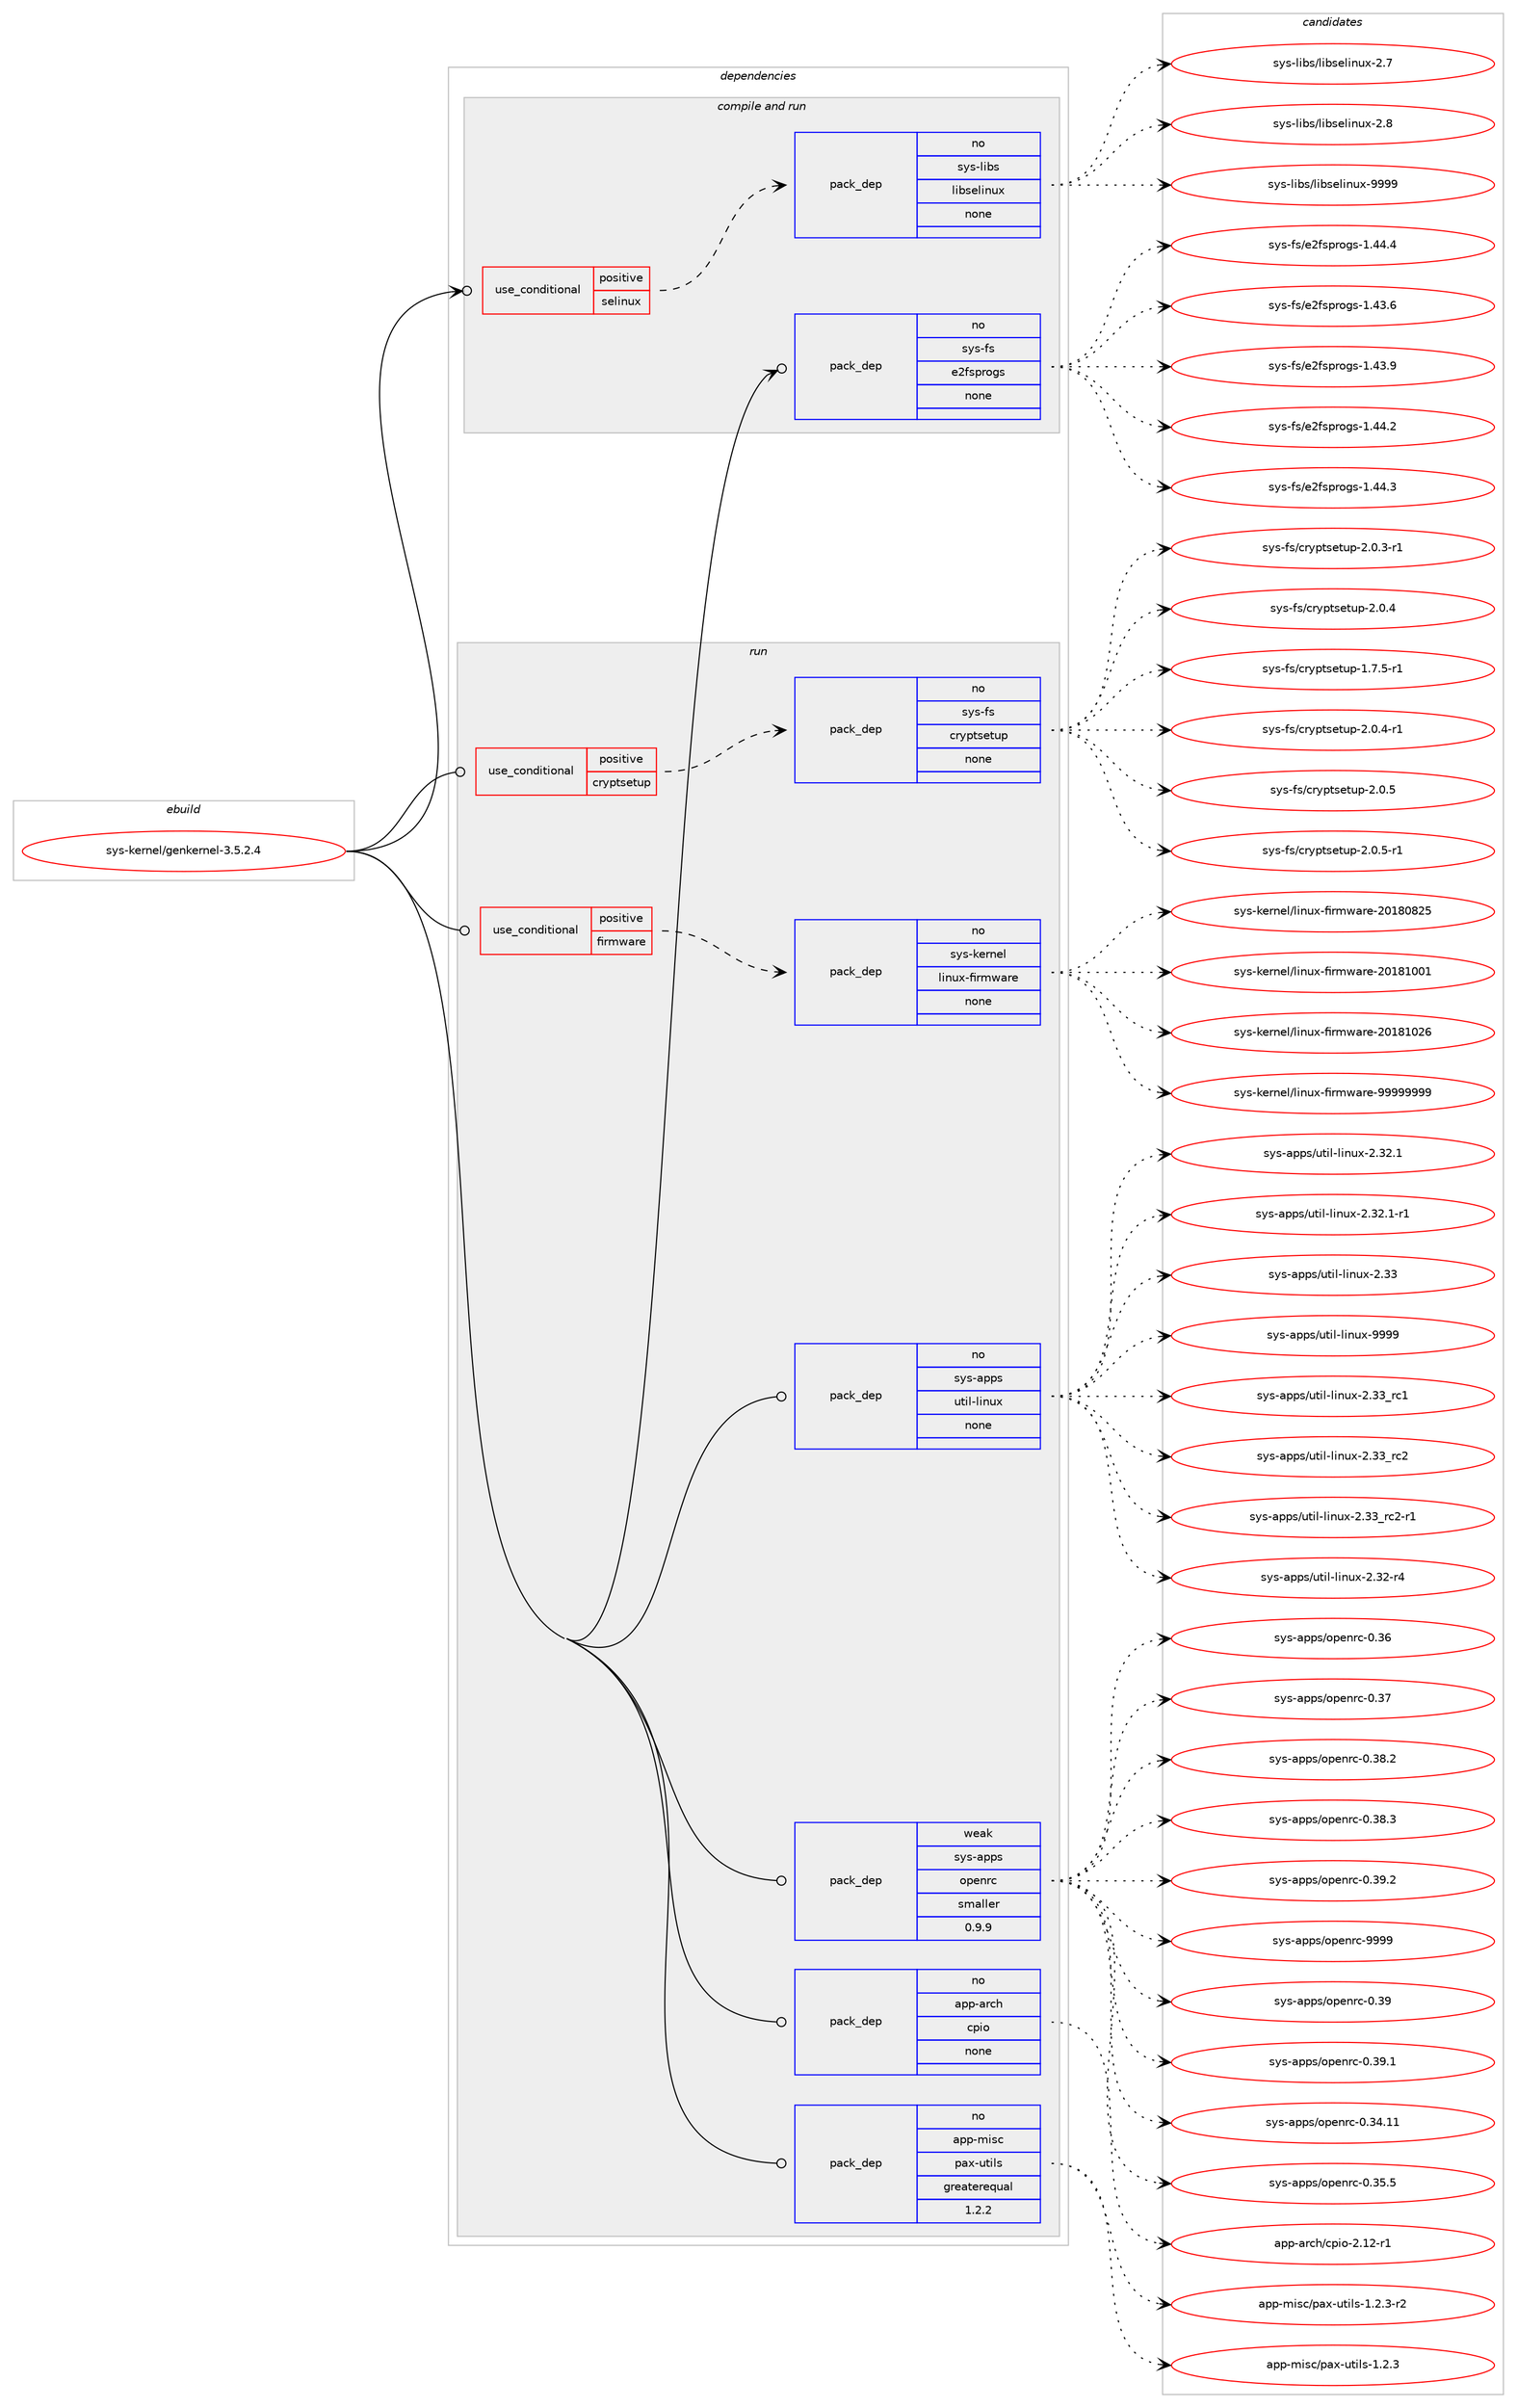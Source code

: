 digraph prolog {

# *************
# Graph options
# *************

newrank=true;
concentrate=true;
compound=true;
graph [rankdir=LR,fontname=Helvetica,fontsize=10,ranksep=1.5];#, ranksep=2.5, nodesep=0.2];
edge  [arrowhead=vee];
node  [fontname=Helvetica,fontsize=10];

# **********
# The ebuild
# **********

subgraph cluster_leftcol {
color=gray;
rank=same;
label=<<i>ebuild</i>>;
id [label="sys-kernel/genkernel-3.5.2.4", color=red, width=4, href="../sys-kernel/genkernel-3.5.2.4.svg"];
}

# ****************
# The dependencies
# ****************

subgraph cluster_midcol {
color=gray;
label=<<i>dependencies</i>>;
subgraph cluster_compile {
fillcolor="#eeeeee";
style=filled;
label=<<i>compile</i>>;
}
subgraph cluster_compileandrun {
fillcolor="#eeeeee";
style=filled;
label=<<i>compile and run</i>>;
subgraph cond1285 {
dependency7315 [label=<<TABLE BORDER="0" CELLBORDER="1" CELLSPACING="0" CELLPADDING="4"><TR><TD ROWSPAN="3" CELLPADDING="10">use_conditional</TD></TR><TR><TD>positive</TD></TR><TR><TD>selinux</TD></TR></TABLE>>, shape=none, color=red];
subgraph pack5846 {
dependency7316 [label=<<TABLE BORDER="0" CELLBORDER="1" CELLSPACING="0" CELLPADDING="4" WIDTH="220"><TR><TD ROWSPAN="6" CELLPADDING="30">pack_dep</TD></TR><TR><TD WIDTH="110">no</TD></TR><TR><TD>sys-libs</TD></TR><TR><TD>libselinux</TD></TR><TR><TD>none</TD></TR><TR><TD></TD></TR></TABLE>>, shape=none, color=blue];
}
dependency7315:e -> dependency7316:w [weight=20,style="dashed",arrowhead="vee"];
}
id:e -> dependency7315:w [weight=20,style="solid",arrowhead="odotvee"];
subgraph pack5847 {
dependency7317 [label=<<TABLE BORDER="0" CELLBORDER="1" CELLSPACING="0" CELLPADDING="4" WIDTH="220"><TR><TD ROWSPAN="6" CELLPADDING="30">pack_dep</TD></TR><TR><TD WIDTH="110">no</TD></TR><TR><TD>sys-fs</TD></TR><TR><TD>e2fsprogs</TD></TR><TR><TD>none</TD></TR><TR><TD></TD></TR></TABLE>>, shape=none, color=blue];
}
id:e -> dependency7317:w [weight=20,style="solid",arrowhead="odotvee"];
}
subgraph cluster_run {
fillcolor="#eeeeee";
style=filled;
label=<<i>run</i>>;
subgraph cond1286 {
dependency7318 [label=<<TABLE BORDER="0" CELLBORDER="1" CELLSPACING="0" CELLPADDING="4"><TR><TD ROWSPAN="3" CELLPADDING="10">use_conditional</TD></TR><TR><TD>positive</TD></TR><TR><TD>cryptsetup</TD></TR></TABLE>>, shape=none, color=red];
subgraph pack5848 {
dependency7319 [label=<<TABLE BORDER="0" CELLBORDER="1" CELLSPACING="0" CELLPADDING="4" WIDTH="220"><TR><TD ROWSPAN="6" CELLPADDING="30">pack_dep</TD></TR><TR><TD WIDTH="110">no</TD></TR><TR><TD>sys-fs</TD></TR><TR><TD>cryptsetup</TD></TR><TR><TD>none</TD></TR><TR><TD></TD></TR></TABLE>>, shape=none, color=blue];
}
dependency7318:e -> dependency7319:w [weight=20,style="dashed",arrowhead="vee"];
}
id:e -> dependency7318:w [weight=20,style="solid",arrowhead="odot"];
subgraph cond1287 {
dependency7320 [label=<<TABLE BORDER="0" CELLBORDER="1" CELLSPACING="0" CELLPADDING="4"><TR><TD ROWSPAN="3" CELLPADDING="10">use_conditional</TD></TR><TR><TD>positive</TD></TR><TR><TD>firmware</TD></TR></TABLE>>, shape=none, color=red];
subgraph pack5849 {
dependency7321 [label=<<TABLE BORDER="0" CELLBORDER="1" CELLSPACING="0" CELLPADDING="4" WIDTH="220"><TR><TD ROWSPAN="6" CELLPADDING="30">pack_dep</TD></TR><TR><TD WIDTH="110">no</TD></TR><TR><TD>sys-kernel</TD></TR><TR><TD>linux-firmware</TD></TR><TR><TD>none</TD></TR><TR><TD></TD></TR></TABLE>>, shape=none, color=blue];
}
dependency7320:e -> dependency7321:w [weight=20,style="dashed",arrowhead="vee"];
}
id:e -> dependency7320:w [weight=20,style="solid",arrowhead="odot"];
subgraph pack5850 {
dependency7322 [label=<<TABLE BORDER="0" CELLBORDER="1" CELLSPACING="0" CELLPADDING="4" WIDTH="220"><TR><TD ROWSPAN="6" CELLPADDING="30">pack_dep</TD></TR><TR><TD WIDTH="110">no</TD></TR><TR><TD>app-arch</TD></TR><TR><TD>cpio</TD></TR><TR><TD>none</TD></TR><TR><TD></TD></TR></TABLE>>, shape=none, color=blue];
}
id:e -> dependency7322:w [weight=20,style="solid",arrowhead="odot"];
subgraph pack5851 {
dependency7323 [label=<<TABLE BORDER="0" CELLBORDER="1" CELLSPACING="0" CELLPADDING="4" WIDTH="220"><TR><TD ROWSPAN="6" CELLPADDING="30">pack_dep</TD></TR><TR><TD WIDTH="110">no</TD></TR><TR><TD>app-misc</TD></TR><TR><TD>pax-utils</TD></TR><TR><TD>greaterequal</TD></TR><TR><TD>1.2.2</TD></TR></TABLE>>, shape=none, color=blue];
}
id:e -> dependency7323:w [weight=20,style="solid",arrowhead="odot"];
subgraph pack5852 {
dependency7324 [label=<<TABLE BORDER="0" CELLBORDER="1" CELLSPACING="0" CELLPADDING="4" WIDTH="220"><TR><TD ROWSPAN="6" CELLPADDING="30">pack_dep</TD></TR><TR><TD WIDTH="110">no</TD></TR><TR><TD>sys-apps</TD></TR><TR><TD>util-linux</TD></TR><TR><TD>none</TD></TR><TR><TD></TD></TR></TABLE>>, shape=none, color=blue];
}
id:e -> dependency7324:w [weight=20,style="solid",arrowhead="odot"];
subgraph pack5853 {
dependency7325 [label=<<TABLE BORDER="0" CELLBORDER="1" CELLSPACING="0" CELLPADDING="4" WIDTH="220"><TR><TD ROWSPAN="6" CELLPADDING="30">pack_dep</TD></TR><TR><TD WIDTH="110">weak</TD></TR><TR><TD>sys-apps</TD></TR><TR><TD>openrc</TD></TR><TR><TD>smaller</TD></TR><TR><TD>0.9.9</TD></TR></TABLE>>, shape=none, color=blue];
}
id:e -> dependency7325:w [weight=20,style="solid",arrowhead="odot"];
}
}

# **************
# The candidates
# **************

subgraph cluster_choices {
rank=same;
color=gray;
label=<<i>candidates</i>>;

subgraph choice5846 {
color=black;
nodesep=1;
choice1151211154510810598115471081059811510110810511011712045504655 [label="sys-libs/libselinux-2.7", color=red, width=4,href="../sys-libs/libselinux-2.7.svg"];
choice1151211154510810598115471081059811510110810511011712045504656 [label="sys-libs/libselinux-2.8", color=red, width=4,href="../sys-libs/libselinux-2.8.svg"];
choice115121115451081059811547108105981151011081051101171204557575757 [label="sys-libs/libselinux-9999", color=red, width=4,href="../sys-libs/libselinux-9999.svg"];
dependency7316:e -> choice1151211154510810598115471081059811510110810511011712045504655:w [style=dotted,weight="100"];
dependency7316:e -> choice1151211154510810598115471081059811510110810511011712045504656:w [style=dotted,weight="100"];
dependency7316:e -> choice115121115451081059811547108105981151011081051101171204557575757:w [style=dotted,weight="100"];
}
subgraph choice5847 {
color=black;
nodesep=1;
choice11512111545102115471015010211511211411110311545494652514654 [label="sys-fs/e2fsprogs-1.43.6", color=red, width=4,href="../sys-fs/e2fsprogs-1.43.6.svg"];
choice11512111545102115471015010211511211411110311545494652514657 [label="sys-fs/e2fsprogs-1.43.9", color=red, width=4,href="../sys-fs/e2fsprogs-1.43.9.svg"];
choice11512111545102115471015010211511211411110311545494652524650 [label="sys-fs/e2fsprogs-1.44.2", color=red, width=4,href="../sys-fs/e2fsprogs-1.44.2.svg"];
choice11512111545102115471015010211511211411110311545494652524651 [label="sys-fs/e2fsprogs-1.44.3", color=red, width=4,href="../sys-fs/e2fsprogs-1.44.3.svg"];
choice11512111545102115471015010211511211411110311545494652524652 [label="sys-fs/e2fsprogs-1.44.4", color=red, width=4,href="../sys-fs/e2fsprogs-1.44.4.svg"];
dependency7317:e -> choice11512111545102115471015010211511211411110311545494652514654:w [style=dotted,weight="100"];
dependency7317:e -> choice11512111545102115471015010211511211411110311545494652514657:w [style=dotted,weight="100"];
dependency7317:e -> choice11512111545102115471015010211511211411110311545494652524650:w [style=dotted,weight="100"];
dependency7317:e -> choice11512111545102115471015010211511211411110311545494652524651:w [style=dotted,weight="100"];
dependency7317:e -> choice11512111545102115471015010211511211411110311545494652524652:w [style=dotted,weight="100"];
}
subgraph choice5848 {
color=black;
nodesep=1;
choice1151211154510211547991141211121161151011161171124550464846514511449 [label="sys-fs/cryptsetup-2.0.3-r1", color=red, width=4,href="../sys-fs/cryptsetup-2.0.3-r1.svg"];
choice115121115451021154799114121112116115101116117112455046484652 [label="sys-fs/cryptsetup-2.0.4", color=red, width=4,href="../sys-fs/cryptsetup-2.0.4.svg"];
choice1151211154510211547991141211121161151011161171124549465546534511449 [label="sys-fs/cryptsetup-1.7.5-r1", color=red, width=4,href="../sys-fs/cryptsetup-1.7.5-r1.svg"];
choice1151211154510211547991141211121161151011161171124550464846524511449 [label="sys-fs/cryptsetup-2.0.4-r1", color=red, width=4,href="../sys-fs/cryptsetup-2.0.4-r1.svg"];
choice115121115451021154799114121112116115101116117112455046484653 [label="sys-fs/cryptsetup-2.0.5", color=red, width=4,href="../sys-fs/cryptsetup-2.0.5.svg"];
choice1151211154510211547991141211121161151011161171124550464846534511449 [label="sys-fs/cryptsetup-2.0.5-r1", color=red, width=4,href="../sys-fs/cryptsetup-2.0.5-r1.svg"];
dependency7319:e -> choice1151211154510211547991141211121161151011161171124550464846514511449:w [style=dotted,weight="100"];
dependency7319:e -> choice115121115451021154799114121112116115101116117112455046484652:w [style=dotted,weight="100"];
dependency7319:e -> choice1151211154510211547991141211121161151011161171124549465546534511449:w [style=dotted,weight="100"];
dependency7319:e -> choice1151211154510211547991141211121161151011161171124550464846524511449:w [style=dotted,weight="100"];
dependency7319:e -> choice115121115451021154799114121112116115101116117112455046484653:w [style=dotted,weight="100"];
dependency7319:e -> choice1151211154510211547991141211121161151011161171124550464846534511449:w [style=dotted,weight="100"];
}
subgraph choice5849 {
color=black;
nodesep=1;
choice11512111545107101114110101108471081051101171204510210511410911997114101455048495648565053 [label="sys-kernel/linux-firmware-20180825", color=red, width=4,href="../sys-kernel/linux-firmware-20180825.svg"];
choice11512111545107101114110101108471081051101171204510210511410911997114101455048495649484849 [label="sys-kernel/linux-firmware-20181001", color=red, width=4,href="../sys-kernel/linux-firmware-20181001.svg"];
choice11512111545107101114110101108471081051101171204510210511410911997114101455048495649485054 [label="sys-kernel/linux-firmware-20181026", color=red, width=4,href="../sys-kernel/linux-firmware-20181026.svg"];
choice11512111545107101114110101108471081051101171204510210511410911997114101455757575757575757 [label="sys-kernel/linux-firmware-99999999", color=red, width=4,href="../sys-kernel/linux-firmware-99999999.svg"];
dependency7321:e -> choice11512111545107101114110101108471081051101171204510210511410911997114101455048495648565053:w [style=dotted,weight="100"];
dependency7321:e -> choice11512111545107101114110101108471081051101171204510210511410911997114101455048495649484849:w [style=dotted,weight="100"];
dependency7321:e -> choice11512111545107101114110101108471081051101171204510210511410911997114101455048495649485054:w [style=dotted,weight="100"];
dependency7321:e -> choice11512111545107101114110101108471081051101171204510210511410911997114101455757575757575757:w [style=dotted,weight="100"];
}
subgraph choice5850 {
color=black;
nodesep=1;
choice97112112459711499104479911210511145504649504511449 [label="app-arch/cpio-2.12-r1", color=red, width=4,href="../app-arch/cpio-2.12-r1.svg"];
dependency7322:e -> choice97112112459711499104479911210511145504649504511449:w [style=dotted,weight="100"];
}
subgraph choice5851 {
color=black;
nodesep=1;
choice971121124510910511599471129712045117116105108115454946504651 [label="app-misc/pax-utils-1.2.3", color=red, width=4,href="../app-misc/pax-utils-1.2.3.svg"];
choice9711211245109105115994711297120451171161051081154549465046514511450 [label="app-misc/pax-utils-1.2.3-r2", color=red, width=4,href="../app-misc/pax-utils-1.2.3-r2.svg"];
dependency7323:e -> choice971121124510910511599471129712045117116105108115454946504651:w [style=dotted,weight="100"];
dependency7323:e -> choice9711211245109105115994711297120451171161051081154549465046514511450:w [style=dotted,weight="100"];
}
subgraph choice5852 {
color=black;
nodesep=1;
choice115121115459711211211547117116105108451081051101171204550465151951149949 [label="sys-apps/util-linux-2.33_rc1", color=red, width=4,href="../sys-apps/util-linux-2.33_rc1.svg"];
choice115121115459711211211547117116105108451081051101171204550465151951149950 [label="sys-apps/util-linux-2.33_rc2", color=red, width=4,href="../sys-apps/util-linux-2.33_rc2.svg"];
choice1151211154597112112115471171161051084510810511011712045504651519511499504511449 [label="sys-apps/util-linux-2.33_rc2-r1", color=red, width=4,href="../sys-apps/util-linux-2.33_rc2-r1.svg"];
choice1151211154597112112115471171161051084510810511011712045504651504511452 [label="sys-apps/util-linux-2.32-r4", color=red, width=4,href="../sys-apps/util-linux-2.32-r4.svg"];
choice1151211154597112112115471171161051084510810511011712045504651504649 [label="sys-apps/util-linux-2.32.1", color=red, width=4,href="../sys-apps/util-linux-2.32.1.svg"];
choice11512111545971121121154711711610510845108105110117120455046515046494511449 [label="sys-apps/util-linux-2.32.1-r1", color=red, width=4,href="../sys-apps/util-linux-2.32.1-r1.svg"];
choice115121115459711211211547117116105108451081051101171204550465151 [label="sys-apps/util-linux-2.33", color=red, width=4,href="../sys-apps/util-linux-2.33.svg"];
choice115121115459711211211547117116105108451081051101171204557575757 [label="sys-apps/util-linux-9999", color=red, width=4,href="../sys-apps/util-linux-9999.svg"];
dependency7324:e -> choice115121115459711211211547117116105108451081051101171204550465151951149949:w [style=dotted,weight="100"];
dependency7324:e -> choice115121115459711211211547117116105108451081051101171204550465151951149950:w [style=dotted,weight="100"];
dependency7324:e -> choice1151211154597112112115471171161051084510810511011712045504651519511499504511449:w [style=dotted,weight="100"];
dependency7324:e -> choice1151211154597112112115471171161051084510810511011712045504651504511452:w [style=dotted,weight="100"];
dependency7324:e -> choice1151211154597112112115471171161051084510810511011712045504651504649:w [style=dotted,weight="100"];
dependency7324:e -> choice11512111545971121121154711711610510845108105110117120455046515046494511449:w [style=dotted,weight="100"];
dependency7324:e -> choice115121115459711211211547117116105108451081051101171204550465151:w [style=dotted,weight="100"];
dependency7324:e -> choice115121115459711211211547117116105108451081051101171204557575757:w [style=dotted,weight="100"];
}
subgraph choice5853 {
color=black;
nodesep=1;
choice115121115459711211211547111112101110114994548465157 [label="sys-apps/openrc-0.39", color=red, width=4,href="../sys-apps/openrc-0.39.svg"];
choice1151211154597112112115471111121011101149945484651574649 [label="sys-apps/openrc-0.39.1", color=red, width=4,href="../sys-apps/openrc-0.39.1.svg"];
choice115121115459711211211547111112101110114994548465152464949 [label="sys-apps/openrc-0.34.11", color=red, width=4,href="../sys-apps/openrc-0.34.11.svg"];
choice1151211154597112112115471111121011101149945484651534653 [label="sys-apps/openrc-0.35.5", color=red, width=4,href="../sys-apps/openrc-0.35.5.svg"];
choice115121115459711211211547111112101110114994548465154 [label="sys-apps/openrc-0.36", color=red, width=4,href="../sys-apps/openrc-0.36.svg"];
choice115121115459711211211547111112101110114994548465155 [label="sys-apps/openrc-0.37", color=red, width=4,href="../sys-apps/openrc-0.37.svg"];
choice1151211154597112112115471111121011101149945484651564650 [label="sys-apps/openrc-0.38.2", color=red, width=4,href="../sys-apps/openrc-0.38.2.svg"];
choice1151211154597112112115471111121011101149945484651564651 [label="sys-apps/openrc-0.38.3", color=red, width=4,href="../sys-apps/openrc-0.38.3.svg"];
choice1151211154597112112115471111121011101149945484651574650 [label="sys-apps/openrc-0.39.2", color=red, width=4,href="../sys-apps/openrc-0.39.2.svg"];
choice115121115459711211211547111112101110114994557575757 [label="sys-apps/openrc-9999", color=red, width=4,href="../sys-apps/openrc-9999.svg"];
dependency7325:e -> choice115121115459711211211547111112101110114994548465157:w [style=dotted,weight="100"];
dependency7325:e -> choice1151211154597112112115471111121011101149945484651574649:w [style=dotted,weight="100"];
dependency7325:e -> choice115121115459711211211547111112101110114994548465152464949:w [style=dotted,weight="100"];
dependency7325:e -> choice1151211154597112112115471111121011101149945484651534653:w [style=dotted,weight="100"];
dependency7325:e -> choice115121115459711211211547111112101110114994548465154:w [style=dotted,weight="100"];
dependency7325:e -> choice115121115459711211211547111112101110114994548465155:w [style=dotted,weight="100"];
dependency7325:e -> choice1151211154597112112115471111121011101149945484651564650:w [style=dotted,weight="100"];
dependency7325:e -> choice1151211154597112112115471111121011101149945484651564651:w [style=dotted,weight="100"];
dependency7325:e -> choice1151211154597112112115471111121011101149945484651574650:w [style=dotted,weight="100"];
dependency7325:e -> choice115121115459711211211547111112101110114994557575757:w [style=dotted,weight="100"];
}
}

}
